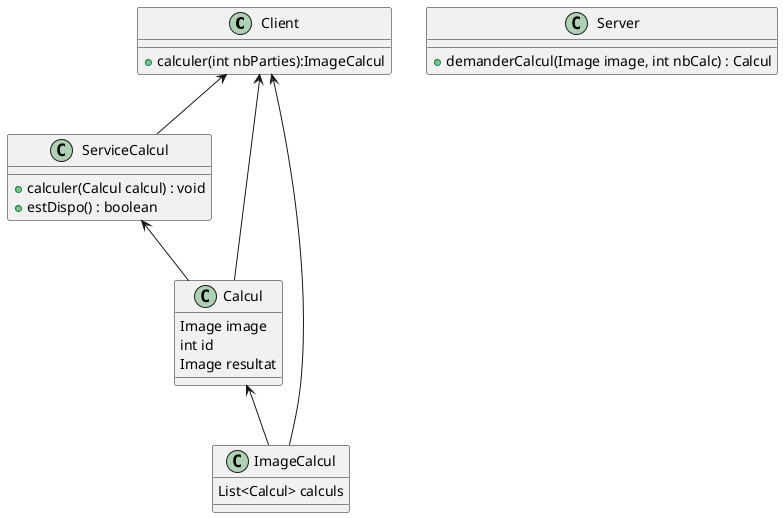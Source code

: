 @startuml
'https://plantuml.com/class-diagram

class Client {
    +calculer(int nbParties):ImageCalcul
}

class ServiceCalcul {
    +calculer(Calcul calcul) : void
    +estDispo() : boolean
}

class ImageCalcul {
    List<Calcul> calculs
}

class Calcul {
    Image image
    int id
    Image resultat
}

class Server {
    +demanderCalcul(Image image, int nbCalc) : Calcul
}

ServiceCalcul <-- Calcul
Client <-- ServiceCalcul
Client <-- ImageCalcul
Client <-- Calcul
Calcul <-- ImageCalcul


@enduml